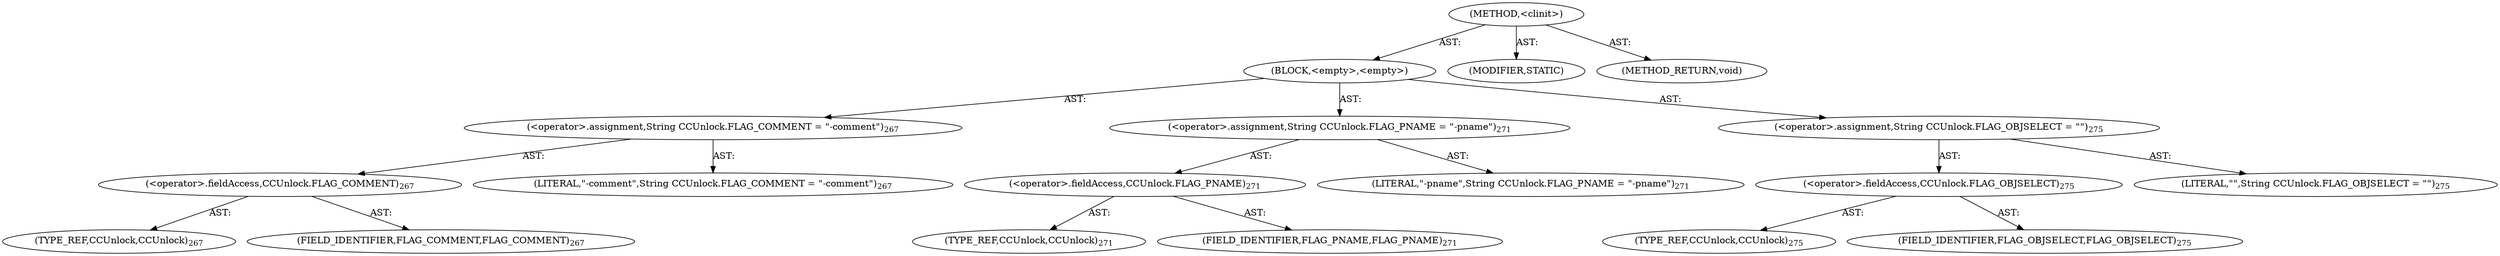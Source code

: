 digraph "&lt;clinit&gt;" {  
"111669149708" [label = <(METHOD,&lt;clinit&gt;)> ]
"25769803797" [label = <(BLOCK,&lt;empty&gt;,&lt;empty&gt;)> ]
"30064771145" [label = <(&lt;operator&gt;.assignment,String CCUnlock.FLAG_COMMENT = &quot;-comment&quot;)<SUB>267</SUB>> ]
"30064771146" [label = <(&lt;operator&gt;.fieldAccess,CCUnlock.FLAG_COMMENT)<SUB>267</SUB>> ]
"180388626435" [label = <(TYPE_REF,CCUnlock,CCUnlock)<SUB>267</SUB>> ]
"55834574861" [label = <(FIELD_IDENTIFIER,FLAG_COMMENT,FLAG_COMMENT)<SUB>267</SUB>> ]
"90194313225" [label = <(LITERAL,&quot;-comment&quot;,String CCUnlock.FLAG_COMMENT = &quot;-comment&quot;)<SUB>267</SUB>> ]
"30064771147" [label = <(&lt;operator&gt;.assignment,String CCUnlock.FLAG_PNAME = &quot;-pname&quot;)<SUB>271</SUB>> ]
"30064771148" [label = <(&lt;operator&gt;.fieldAccess,CCUnlock.FLAG_PNAME)<SUB>271</SUB>> ]
"180388626436" [label = <(TYPE_REF,CCUnlock,CCUnlock)<SUB>271</SUB>> ]
"55834574862" [label = <(FIELD_IDENTIFIER,FLAG_PNAME,FLAG_PNAME)<SUB>271</SUB>> ]
"90194313226" [label = <(LITERAL,&quot;-pname&quot;,String CCUnlock.FLAG_PNAME = &quot;-pname&quot;)<SUB>271</SUB>> ]
"30064771149" [label = <(&lt;operator&gt;.assignment,String CCUnlock.FLAG_OBJSELECT = &quot;&quot;)<SUB>275</SUB>> ]
"30064771150" [label = <(&lt;operator&gt;.fieldAccess,CCUnlock.FLAG_OBJSELECT)<SUB>275</SUB>> ]
"180388626437" [label = <(TYPE_REF,CCUnlock,CCUnlock)<SUB>275</SUB>> ]
"55834574863" [label = <(FIELD_IDENTIFIER,FLAG_OBJSELECT,FLAG_OBJSELECT)<SUB>275</SUB>> ]
"90194313227" [label = <(LITERAL,&quot;&quot;,String CCUnlock.FLAG_OBJSELECT = &quot;&quot;)<SUB>275</SUB>> ]
"133143986209" [label = <(MODIFIER,STATIC)> ]
"128849018892" [label = <(METHOD_RETURN,void)> ]
  "111669149708" -> "25769803797"  [ label = "AST: "] 
  "111669149708" -> "133143986209"  [ label = "AST: "] 
  "111669149708" -> "128849018892"  [ label = "AST: "] 
  "25769803797" -> "30064771145"  [ label = "AST: "] 
  "25769803797" -> "30064771147"  [ label = "AST: "] 
  "25769803797" -> "30064771149"  [ label = "AST: "] 
  "30064771145" -> "30064771146"  [ label = "AST: "] 
  "30064771145" -> "90194313225"  [ label = "AST: "] 
  "30064771146" -> "180388626435"  [ label = "AST: "] 
  "30064771146" -> "55834574861"  [ label = "AST: "] 
  "30064771147" -> "30064771148"  [ label = "AST: "] 
  "30064771147" -> "90194313226"  [ label = "AST: "] 
  "30064771148" -> "180388626436"  [ label = "AST: "] 
  "30064771148" -> "55834574862"  [ label = "AST: "] 
  "30064771149" -> "30064771150"  [ label = "AST: "] 
  "30064771149" -> "90194313227"  [ label = "AST: "] 
  "30064771150" -> "180388626437"  [ label = "AST: "] 
  "30064771150" -> "55834574863"  [ label = "AST: "] 
}
